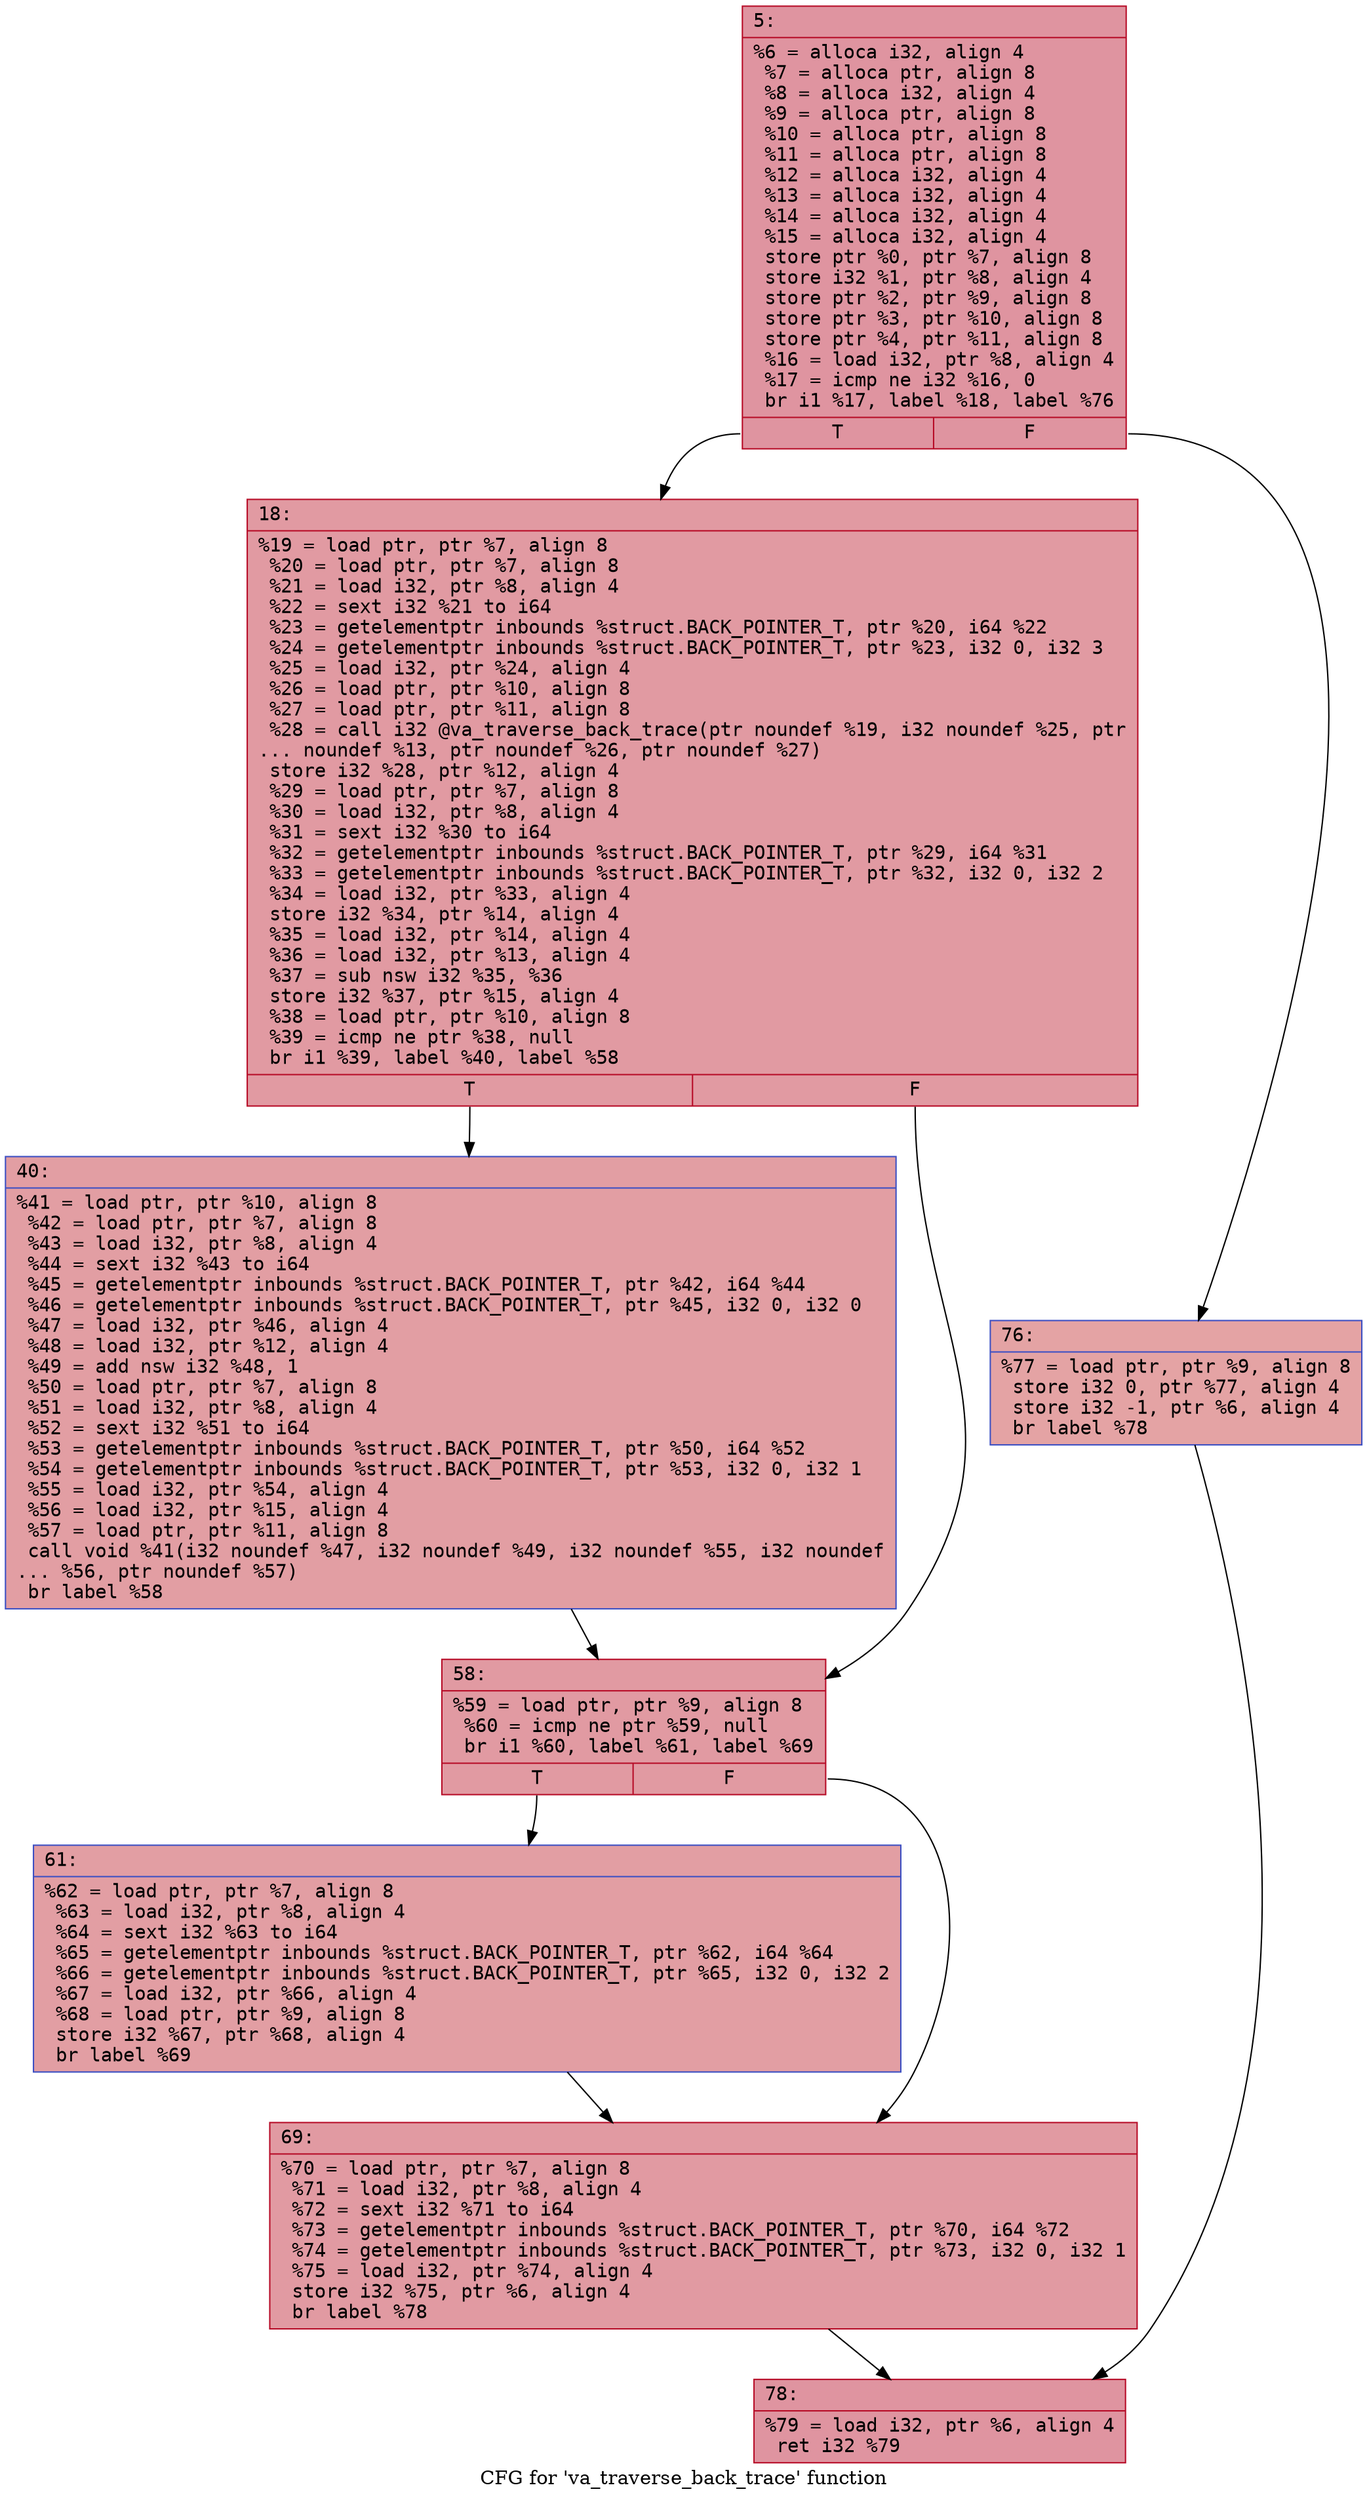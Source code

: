 digraph "CFG for 'va_traverse_back_trace' function" {
	label="CFG for 'va_traverse_back_trace' function";

	Node0x600000d37d40 [shape=record,color="#b70d28ff", style=filled, fillcolor="#b70d2870" fontname="Courier",label="{5:\l|  %6 = alloca i32, align 4\l  %7 = alloca ptr, align 8\l  %8 = alloca i32, align 4\l  %9 = alloca ptr, align 8\l  %10 = alloca ptr, align 8\l  %11 = alloca ptr, align 8\l  %12 = alloca i32, align 4\l  %13 = alloca i32, align 4\l  %14 = alloca i32, align 4\l  %15 = alloca i32, align 4\l  store ptr %0, ptr %7, align 8\l  store i32 %1, ptr %8, align 4\l  store ptr %2, ptr %9, align 8\l  store ptr %3, ptr %10, align 8\l  store ptr %4, ptr %11, align 8\l  %16 = load i32, ptr %8, align 4\l  %17 = icmp ne i32 %16, 0\l  br i1 %17, label %18, label %76\l|{<s0>T|<s1>F}}"];
	Node0x600000d37d40:s0 -> Node0x600000d37d90[tooltip="5 -> 18\nProbability 62.50%" ];
	Node0x600000d37d40:s1 -> Node0x600000d37f20[tooltip="5 -> 76\nProbability 37.50%" ];
	Node0x600000d37d90 [shape=record,color="#b70d28ff", style=filled, fillcolor="#bb1b2c70" fontname="Courier",label="{18:\l|  %19 = load ptr, ptr %7, align 8\l  %20 = load ptr, ptr %7, align 8\l  %21 = load i32, ptr %8, align 4\l  %22 = sext i32 %21 to i64\l  %23 = getelementptr inbounds %struct.BACK_POINTER_T, ptr %20, i64 %22\l  %24 = getelementptr inbounds %struct.BACK_POINTER_T, ptr %23, i32 0, i32 3\l  %25 = load i32, ptr %24, align 4\l  %26 = load ptr, ptr %10, align 8\l  %27 = load ptr, ptr %11, align 8\l  %28 = call i32 @va_traverse_back_trace(ptr noundef %19, i32 noundef %25, ptr\l... noundef %13, ptr noundef %26, ptr noundef %27)\l  store i32 %28, ptr %12, align 4\l  %29 = load ptr, ptr %7, align 8\l  %30 = load i32, ptr %8, align 4\l  %31 = sext i32 %30 to i64\l  %32 = getelementptr inbounds %struct.BACK_POINTER_T, ptr %29, i64 %31\l  %33 = getelementptr inbounds %struct.BACK_POINTER_T, ptr %32, i32 0, i32 2\l  %34 = load i32, ptr %33, align 4\l  store i32 %34, ptr %14, align 4\l  %35 = load i32, ptr %14, align 4\l  %36 = load i32, ptr %13, align 4\l  %37 = sub nsw i32 %35, %36\l  store i32 %37, ptr %15, align 4\l  %38 = load ptr, ptr %10, align 8\l  %39 = icmp ne ptr %38, null\l  br i1 %39, label %40, label %58\l|{<s0>T|<s1>F}}"];
	Node0x600000d37d90:s0 -> Node0x600000d37de0[tooltip="18 -> 40\nProbability 62.50%" ];
	Node0x600000d37d90:s1 -> Node0x600000d37e30[tooltip="18 -> 58\nProbability 37.50%" ];
	Node0x600000d37de0 [shape=record,color="#3d50c3ff", style=filled, fillcolor="#be242e70" fontname="Courier",label="{40:\l|  %41 = load ptr, ptr %10, align 8\l  %42 = load ptr, ptr %7, align 8\l  %43 = load i32, ptr %8, align 4\l  %44 = sext i32 %43 to i64\l  %45 = getelementptr inbounds %struct.BACK_POINTER_T, ptr %42, i64 %44\l  %46 = getelementptr inbounds %struct.BACK_POINTER_T, ptr %45, i32 0, i32 0\l  %47 = load i32, ptr %46, align 4\l  %48 = load i32, ptr %12, align 4\l  %49 = add nsw i32 %48, 1\l  %50 = load ptr, ptr %7, align 8\l  %51 = load i32, ptr %8, align 4\l  %52 = sext i32 %51 to i64\l  %53 = getelementptr inbounds %struct.BACK_POINTER_T, ptr %50, i64 %52\l  %54 = getelementptr inbounds %struct.BACK_POINTER_T, ptr %53, i32 0, i32 1\l  %55 = load i32, ptr %54, align 4\l  %56 = load i32, ptr %15, align 4\l  %57 = load ptr, ptr %11, align 8\l  call void %41(i32 noundef %47, i32 noundef %49, i32 noundef %55, i32 noundef\l... %56, ptr noundef %57)\l  br label %58\l}"];
	Node0x600000d37de0 -> Node0x600000d37e30[tooltip="40 -> 58\nProbability 100.00%" ];
	Node0x600000d37e30 [shape=record,color="#b70d28ff", style=filled, fillcolor="#bb1b2c70" fontname="Courier",label="{58:\l|  %59 = load ptr, ptr %9, align 8\l  %60 = icmp ne ptr %59, null\l  br i1 %60, label %61, label %69\l|{<s0>T|<s1>F}}"];
	Node0x600000d37e30:s0 -> Node0x600000d37e80[tooltip="58 -> 61\nProbability 62.50%" ];
	Node0x600000d37e30:s1 -> Node0x600000d37ed0[tooltip="58 -> 69\nProbability 37.50%" ];
	Node0x600000d37e80 [shape=record,color="#3d50c3ff", style=filled, fillcolor="#be242e70" fontname="Courier",label="{61:\l|  %62 = load ptr, ptr %7, align 8\l  %63 = load i32, ptr %8, align 4\l  %64 = sext i32 %63 to i64\l  %65 = getelementptr inbounds %struct.BACK_POINTER_T, ptr %62, i64 %64\l  %66 = getelementptr inbounds %struct.BACK_POINTER_T, ptr %65, i32 0, i32 2\l  %67 = load i32, ptr %66, align 4\l  %68 = load ptr, ptr %9, align 8\l  store i32 %67, ptr %68, align 4\l  br label %69\l}"];
	Node0x600000d37e80 -> Node0x600000d37ed0[tooltip="61 -> 69\nProbability 100.00%" ];
	Node0x600000d37ed0 [shape=record,color="#b70d28ff", style=filled, fillcolor="#bb1b2c70" fontname="Courier",label="{69:\l|  %70 = load ptr, ptr %7, align 8\l  %71 = load i32, ptr %8, align 4\l  %72 = sext i32 %71 to i64\l  %73 = getelementptr inbounds %struct.BACK_POINTER_T, ptr %70, i64 %72\l  %74 = getelementptr inbounds %struct.BACK_POINTER_T, ptr %73, i32 0, i32 1\l  %75 = load i32, ptr %74, align 4\l  store i32 %75, ptr %6, align 4\l  br label %78\l}"];
	Node0x600000d37ed0 -> Node0x600000d37f70[tooltip="69 -> 78\nProbability 100.00%" ];
	Node0x600000d37f20 [shape=record,color="#3d50c3ff", style=filled, fillcolor="#c32e3170" fontname="Courier",label="{76:\l|  %77 = load ptr, ptr %9, align 8\l  store i32 0, ptr %77, align 4\l  store i32 -1, ptr %6, align 4\l  br label %78\l}"];
	Node0x600000d37f20 -> Node0x600000d37f70[tooltip="76 -> 78\nProbability 100.00%" ];
	Node0x600000d37f70 [shape=record,color="#b70d28ff", style=filled, fillcolor="#b70d2870" fontname="Courier",label="{78:\l|  %79 = load i32, ptr %6, align 4\l  ret i32 %79\l}"];
}
